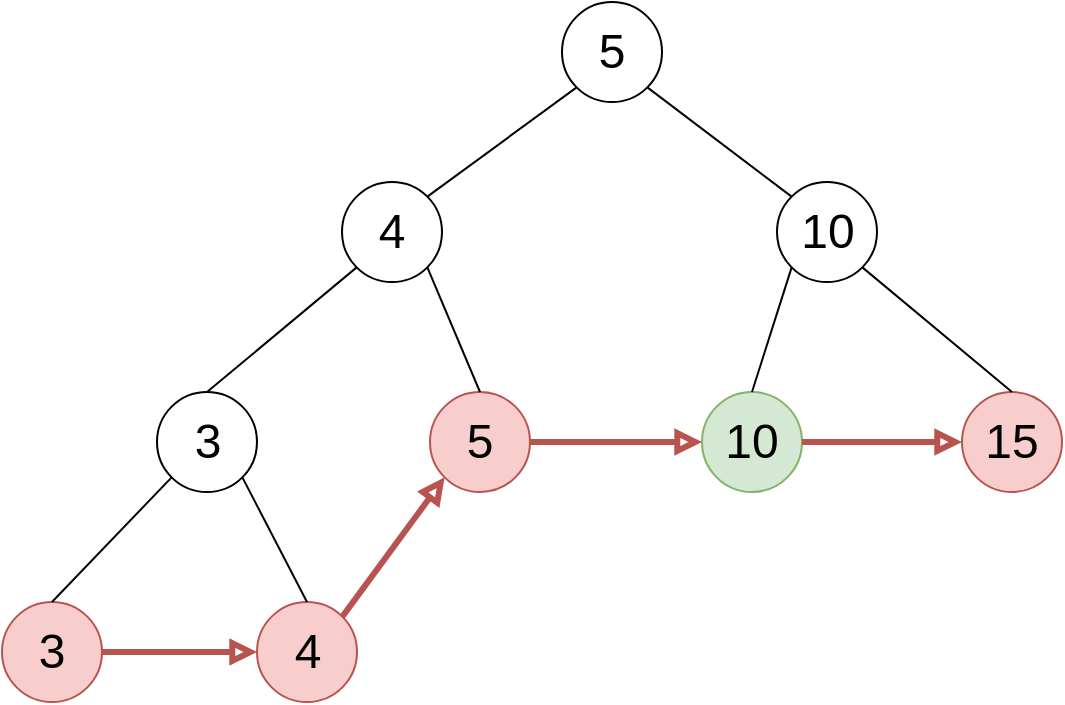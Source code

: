 <mxfile version="21.1.7" type="device">
  <diagram id="sIHxDU0UpAEGFC293PV-" name="Page-1">
    <mxGraphModel dx="1318" dy="758" grid="1" gridSize="10" guides="1" tooltips="1" connect="1" arrows="1" fold="1" page="1" pageScale="1" pageWidth="850" pageHeight="1100" math="0" shadow="0">
      <root>
        <mxCell id="0" />
        <mxCell id="1" parent="0" />
        <mxCell id="3GdXQBYGe-d5dMTSXX5j-1" value="&lt;font style=&quot;font-size: 24px&quot;&gt;5&lt;/font&gt;" style="ellipse;whiteSpace=wrap;html=1;aspect=fixed;" parent="1" vertex="1">
          <mxGeometry x="370" y="90" width="50" height="50" as="geometry" />
        </mxCell>
        <mxCell id="3GdXQBYGe-d5dMTSXX5j-2" value="&lt;font style=&quot;font-size: 24px&quot;&gt;4&lt;/font&gt;" style="ellipse;whiteSpace=wrap;html=1;aspect=fixed;" parent="1" vertex="1">
          <mxGeometry x="260" y="180" width="50" height="50" as="geometry" />
        </mxCell>
        <mxCell id="3GdXQBYGe-d5dMTSXX5j-3" value="&lt;font style=&quot;font-size: 24px&quot;&gt;10&lt;/font&gt;" style="ellipse;whiteSpace=wrap;html=1;aspect=fixed;" parent="1" vertex="1">
          <mxGeometry x="477.5" y="180" width="50" height="50" as="geometry" />
        </mxCell>
        <mxCell id="3GdXQBYGe-d5dMTSXX5j-4" value="&lt;font style=&quot;font-size: 24px&quot;&gt;3&lt;/font&gt;" style="ellipse;whiteSpace=wrap;html=1;aspect=fixed;" parent="1" vertex="1">
          <mxGeometry x="167.5" y="285" width="50" height="50" as="geometry" />
        </mxCell>
        <mxCell id="3GdXQBYGe-d5dMTSXX5j-5" value="&lt;font style=&quot;font-size: 24px&quot;&gt;5&lt;/font&gt;" style="ellipse;whiteSpace=wrap;html=1;aspect=fixed;fillColor=#f8cecc;strokeColor=#b85450;" parent="1" vertex="1">
          <mxGeometry x="304" y="285" width="50" height="50" as="geometry" />
        </mxCell>
        <mxCell id="3GdXQBYGe-d5dMTSXX5j-7" value="&lt;font style=&quot;font-size: 24px&quot;&gt;10&lt;/font&gt;" style="ellipse;whiteSpace=wrap;html=1;aspect=fixed;fillColor=#d5e8d4;strokeColor=#82b366;" parent="1" vertex="1">
          <mxGeometry x="440" y="285" width="50" height="50" as="geometry" />
        </mxCell>
        <mxCell id="3GdXQBYGe-d5dMTSXX5j-8" value="&lt;font style=&quot;font-size: 24px&quot;&gt;15&lt;/font&gt;" style="ellipse;whiteSpace=wrap;html=1;aspect=fixed;fillColor=#f8cecc;strokeColor=#b85450;" parent="1" vertex="1">
          <mxGeometry x="570" y="285" width="50" height="50" as="geometry" />
        </mxCell>
        <mxCell id="3GdXQBYGe-d5dMTSXX5j-12" value="&lt;font style=&quot;font-size: 24px&quot;&gt;4&lt;/font&gt;" style="ellipse;whiteSpace=wrap;html=1;aspect=fixed;fillColor=#f8cecc;strokeColor=#b85450;" parent="1" vertex="1">
          <mxGeometry x="217.5" y="390" width="50" height="50" as="geometry" />
        </mxCell>
        <mxCell id="3GdXQBYGe-d5dMTSXX5j-13" value="&lt;font style=&quot;font-size: 24px&quot;&gt;3&lt;/font&gt;" style="ellipse;whiteSpace=wrap;html=1;aspect=fixed;direction=south;fillColor=#f8cecc;strokeColor=#b85450;" parent="1" vertex="1">
          <mxGeometry x="90" y="390" width="50" height="50" as="geometry" />
        </mxCell>
        <mxCell id="3GdXQBYGe-d5dMTSXX5j-17" value="" style="endArrow=none;html=1;entryX=0;entryY=1;entryDx=0;entryDy=0;exitX=1;exitY=0;exitDx=0;exitDy=0;" parent="1" source="3GdXQBYGe-d5dMTSXX5j-2" target="3GdXQBYGe-d5dMTSXX5j-1" edge="1">
          <mxGeometry width="50" height="50" relative="1" as="geometry">
            <mxPoint x="320" y="130" as="sourcePoint" />
            <mxPoint x="370" y="80" as="targetPoint" />
          </mxGeometry>
        </mxCell>
        <mxCell id="3GdXQBYGe-d5dMTSXX5j-19" value="" style="endArrow=none;html=1;entryX=0;entryY=1;entryDx=0;entryDy=0;exitX=0.5;exitY=0;exitDx=0;exitDy=0;" parent="1" source="3GdXQBYGe-d5dMTSXX5j-4" target="3GdXQBYGe-d5dMTSXX5j-2" edge="1">
          <mxGeometry width="50" height="50" relative="1" as="geometry">
            <mxPoint x="157.5" y="260" as="sourcePoint" />
            <mxPoint x="207.5" y="210" as="targetPoint" />
          </mxGeometry>
        </mxCell>
        <mxCell id="3GdXQBYGe-d5dMTSXX5j-20" value="" style="endArrow=none;html=1;entryX=0;entryY=1;entryDx=0;entryDy=0;exitX=0;exitY=0.5;exitDx=0;exitDy=0;" parent="1" source="3GdXQBYGe-d5dMTSXX5j-13" target="3GdXQBYGe-d5dMTSXX5j-4" edge="1">
          <mxGeometry width="50" height="50" relative="1" as="geometry">
            <mxPoint x="30" y="530" as="sourcePoint" />
            <mxPoint x="80" y="480" as="targetPoint" />
          </mxGeometry>
        </mxCell>
        <mxCell id="3GdXQBYGe-d5dMTSXX5j-21" value="" style="endArrow=none;html=1;entryX=1;entryY=1;entryDx=0;entryDy=0;exitX=0.5;exitY=0;exitDx=0;exitDy=0;" parent="1" source="3GdXQBYGe-d5dMTSXX5j-12" target="3GdXQBYGe-d5dMTSXX5j-4" edge="1">
          <mxGeometry width="50" height="50" relative="1" as="geometry">
            <mxPoint x="30" y="530" as="sourcePoint" />
            <mxPoint x="80" y="480" as="targetPoint" />
          </mxGeometry>
        </mxCell>
        <mxCell id="3GdXQBYGe-d5dMTSXX5j-22" value="" style="endArrow=none;html=1;entryX=1;entryY=1;entryDx=0;entryDy=0;exitX=0.5;exitY=0;exitDx=0;exitDy=0;" parent="1" source="3GdXQBYGe-d5dMTSXX5j-5" target="3GdXQBYGe-d5dMTSXX5j-2" edge="1">
          <mxGeometry width="50" height="50" relative="1" as="geometry">
            <mxPoint x="30" y="530" as="sourcePoint" />
            <mxPoint x="80" y="480" as="targetPoint" />
          </mxGeometry>
        </mxCell>
        <mxCell id="3GdXQBYGe-d5dMTSXX5j-23" value="" style="endArrow=none;html=1;entryX=1;entryY=1;entryDx=0;entryDy=0;exitX=0;exitY=0;exitDx=0;exitDy=0;" parent="1" source="3GdXQBYGe-d5dMTSXX5j-3" target="3GdXQBYGe-d5dMTSXX5j-1" edge="1">
          <mxGeometry width="50" height="50" relative="1" as="geometry">
            <mxPoint x="30" y="530" as="sourcePoint" />
            <mxPoint x="80" y="480" as="targetPoint" />
          </mxGeometry>
        </mxCell>
        <mxCell id="3GdXQBYGe-d5dMTSXX5j-24" value="" style="endArrow=none;html=1;entryX=0;entryY=1;entryDx=0;entryDy=0;exitX=0.5;exitY=0;exitDx=0;exitDy=0;" parent="1" source="3GdXQBYGe-d5dMTSXX5j-7" target="3GdXQBYGe-d5dMTSXX5j-3" edge="1">
          <mxGeometry width="50" height="50" relative="1" as="geometry">
            <mxPoint x="30" y="530" as="sourcePoint" />
            <mxPoint x="80" y="480" as="targetPoint" />
          </mxGeometry>
        </mxCell>
        <mxCell id="3GdXQBYGe-d5dMTSXX5j-25" value="" style="endArrow=none;html=1;entryX=1;entryY=1;entryDx=0;entryDy=0;exitX=0.5;exitY=0;exitDx=0;exitDy=0;" parent="1" source="3GdXQBYGe-d5dMTSXX5j-8" target="3GdXQBYGe-d5dMTSXX5j-3" edge="1">
          <mxGeometry width="50" height="50" relative="1" as="geometry">
            <mxPoint x="30" y="530" as="sourcePoint" />
            <mxPoint x="80" y="480" as="targetPoint" />
          </mxGeometry>
        </mxCell>
        <mxCell id="3GdXQBYGe-d5dMTSXX5j-26" value="" style="endArrow=block;html=1;entryX=0;entryY=0.5;entryDx=0;entryDy=0;exitX=0.5;exitY=0;exitDx=0;exitDy=0;endFill=0;strokeWidth=3;fillColor=#f8cecc;strokeColor=#b85450;" parent="1" source="3GdXQBYGe-d5dMTSXX5j-13" target="3GdXQBYGe-d5dMTSXX5j-12" edge="1">
          <mxGeometry width="50" height="50" relative="1" as="geometry">
            <mxPoint x="30" y="530" as="sourcePoint" />
            <mxPoint x="80" y="480" as="targetPoint" />
          </mxGeometry>
        </mxCell>
        <mxCell id="3GdXQBYGe-d5dMTSXX5j-27" value="" style="endArrow=block;html=1;entryX=0;entryY=1;entryDx=0;entryDy=0;exitX=1;exitY=0;exitDx=0;exitDy=0;endFill=0;strokeWidth=3;fillColor=#f8cecc;strokeColor=#b85450;" parent="1" source="3GdXQBYGe-d5dMTSXX5j-12" target="3GdXQBYGe-d5dMTSXX5j-5" edge="1">
          <mxGeometry width="50" height="50" relative="1" as="geometry">
            <mxPoint x="90.0" y="445" as="sourcePoint" />
            <mxPoint x="170.0" y="445" as="targetPoint" />
          </mxGeometry>
        </mxCell>
        <mxCell id="3GdXQBYGe-d5dMTSXX5j-29" value="" style="endArrow=block;html=1;entryX=0;entryY=0.5;entryDx=0;entryDy=0;exitX=1;exitY=0.5;exitDx=0;exitDy=0;endFill=0;strokeWidth=3;fillColor=#f8cecc;strokeColor=#b85450;" parent="1" source="3GdXQBYGe-d5dMTSXX5j-5" target="3GdXQBYGe-d5dMTSXX5j-7" edge="1">
          <mxGeometry width="50" height="50" relative="1" as="geometry">
            <mxPoint x="100.0" y="455" as="sourcePoint" />
            <mxPoint x="180.0" y="455" as="targetPoint" />
          </mxGeometry>
        </mxCell>
        <mxCell id="3GdXQBYGe-d5dMTSXX5j-30" value="" style="endArrow=block;html=1;entryX=0;entryY=0.5;entryDx=0;entryDy=0;exitX=1;exitY=0.5;exitDx=0;exitDy=0;endFill=0;strokeWidth=3;fillColor=#f8cecc;strokeColor=#b85450;" parent="1" source="3GdXQBYGe-d5dMTSXX5j-7" target="3GdXQBYGe-d5dMTSXX5j-8" edge="1">
          <mxGeometry width="50" height="50" relative="1" as="geometry">
            <mxPoint x="110.0" y="465" as="sourcePoint" />
            <mxPoint x="190.0" y="465" as="targetPoint" />
          </mxGeometry>
        </mxCell>
      </root>
    </mxGraphModel>
  </diagram>
</mxfile>
